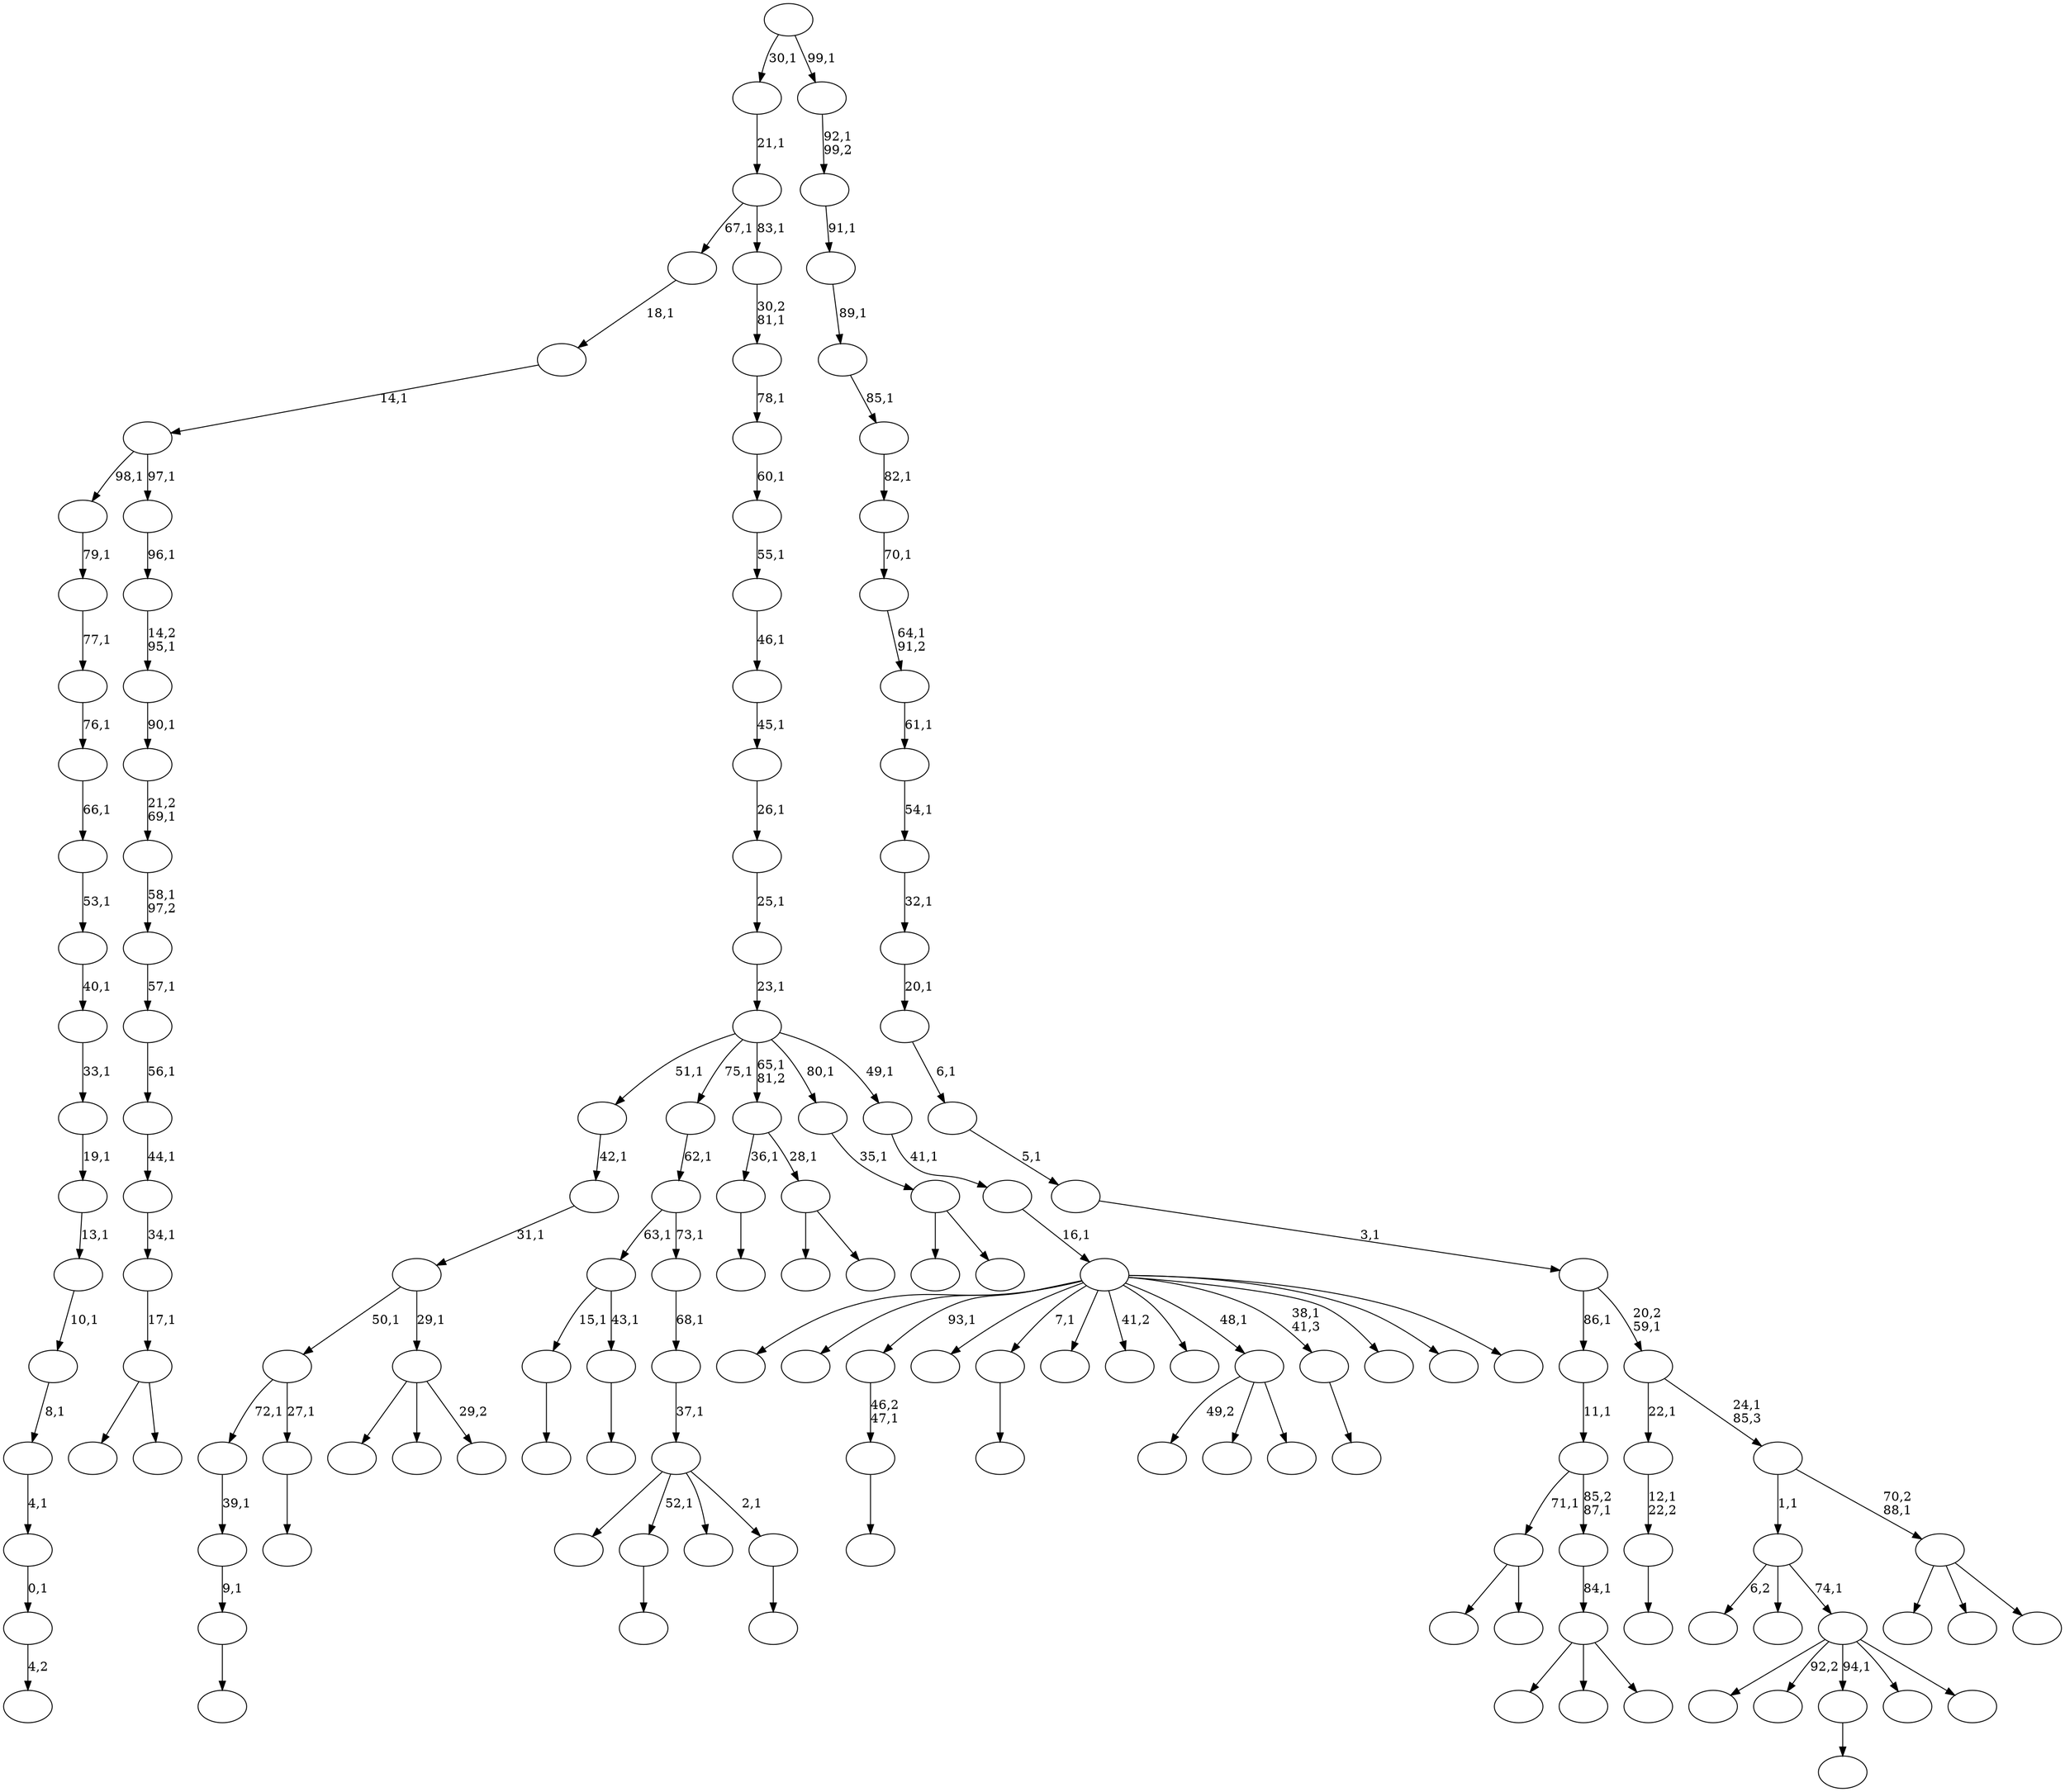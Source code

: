 digraph T {
	150 [label=""]
	149 [label=""]
	148 [label=""]
	147 [label=""]
	146 [label=""]
	145 [label=""]
	144 [label=""]
	143 [label=""]
	142 [label=""]
	141 [label=""]
	140 [label=""]
	139 [label=""]
	138 [label=""]
	137 [label=""]
	136 [label=""]
	135 [label=""]
	134 [label=""]
	133 [label=""]
	132 [label=""]
	131 [label=""]
	130 [label=""]
	129 [label=""]
	128 [label=""]
	127 [label=""]
	126 [label=""]
	125 [label=""]
	124 [label=""]
	123 [label=""]
	122 [label=""]
	121 [label=""]
	120 [label=""]
	119 [label=""]
	118 [label=""]
	117 [label=""]
	116 [label=""]
	115 [label=""]
	114 [label=""]
	113 [label=""]
	112 [label=""]
	111 [label=""]
	110 [label=""]
	109 [label=""]
	108 [label=""]
	107 [label=""]
	106 [label=""]
	105 [label=""]
	104 [label=""]
	103 [label=""]
	102 [label=""]
	101 [label=""]
	100 [label=""]
	99 [label=""]
	98 [label=""]
	97 [label=""]
	96 [label=""]
	95 [label=""]
	94 [label=""]
	93 [label=""]
	92 [label=""]
	91 [label=""]
	90 [label=""]
	89 [label=""]
	88 [label=""]
	87 [label=""]
	86 [label=""]
	85 [label=""]
	84 [label=""]
	83 [label=""]
	82 [label=""]
	81 [label=""]
	80 [label=""]
	79 [label=""]
	78 [label=""]
	77 [label=""]
	76 [label=""]
	75 [label=""]
	74 [label=""]
	73 [label=""]
	72 [label=""]
	71 [label=""]
	70 [label=""]
	69 [label=""]
	68 [label=""]
	67 [label=""]
	66 [label=""]
	65 [label=""]
	64 [label=""]
	63 [label=""]
	62 [label=""]
	61 [label=""]
	60 [label=""]
	59 [label=""]
	58 [label=""]
	57 [label=""]
	56 [label=""]
	55 [label=""]
	54 [label=""]
	53 [label=""]
	52 [label=""]
	51 [label=""]
	50 [label=""]
	49 [label=""]
	48 [label=""]
	47 [label=""]
	46 [label=""]
	45 [label=""]
	44 [label=""]
	43 [label=""]
	42 [label=""]
	41 [label=""]
	40 [label=""]
	39 [label=""]
	38 [label=""]
	37 [label=""]
	36 [label=""]
	35 [label=""]
	34 [label=""]
	33 [label=""]
	32 [label=""]
	31 [label=""]
	30 [label=""]
	29 [label=""]
	28 [label=""]
	27 [label=""]
	26 [label=""]
	25 [label=""]
	24 [label=""]
	23 [label=""]
	22 [label=""]
	21 [label=""]
	20 [label=""]
	19 [label=""]
	18 [label=""]
	17 [label=""]
	16 [label=""]
	15 [label=""]
	14 [label=""]
	13 [label=""]
	12 [label=""]
	11 [label=""]
	10 [label=""]
	9 [label=""]
	8 [label=""]
	7 [label=""]
	6 [label=""]
	5 [label=""]
	4 [label=""]
	3 [label=""]
	2 [label=""]
	1 [label=""]
	0 [label=""]
	148 -> 149 [label=""]
	147 -> 148 [label="9,1"]
	146 -> 147 [label="39,1"]
	141 -> 142 [label="4,2"]
	140 -> 141 [label="0,1"]
	139 -> 140 [label="4,1"]
	138 -> 139 [label="8,1"]
	137 -> 138 [label="10,1"]
	136 -> 137 [label="13,1"]
	135 -> 136 [label="19,1"]
	134 -> 135 [label="33,1"]
	133 -> 134 [label="40,1"]
	132 -> 133 [label="53,1"]
	131 -> 132 [label="66,1"]
	130 -> 131 [label="76,1"]
	129 -> 130 [label="77,1"]
	128 -> 129 [label="79,1"]
	123 -> 124 [label=""]
	120 -> 121 [label=""]
	119 -> 120 [label="46,2\n47,1"]
	116 -> 117 [label=""]
	111 -> 112 [label=""]
	109 -> 110 [label=""]
	108 -> 146 [label="72,1"]
	108 -> 109 [label="27,1"]
	105 -> 106 [label=""]
	103 -> 150 [label=""]
	103 -> 115 [label=""]
	103 -> 104 [label="29,2"]
	102 -> 108 [label="50,1"]
	102 -> 103 [label="29,1"]
	101 -> 102 [label="31,1"]
	100 -> 101 [label="42,1"]
	98 -> 125 [label=""]
	98 -> 99 [label=""]
	91 -> 92 [label=""]
	90 -> 91 [label="12,1\n22,2"]
	85 -> 86 [label=""]
	84 -> 105 [label="15,1"]
	84 -> 85 [label="43,1"]
	81 -> 82 [label=""]
	80 -> 113 [label=""]
	80 -> 111 [label="52,1"]
	80 -> 93 [label=""]
	80 -> 81 [label="2,1"]
	79 -> 80 [label="37,1"]
	78 -> 79 [label="68,1"]
	77 -> 84 [label="63,1"]
	77 -> 78 [label="73,1"]
	76 -> 77 [label="62,1"]
	74 -> 114 [label="49,2"]
	74 -> 107 [label=""]
	74 -> 75 [label=""]
	72 -> 144 [label=""]
	72 -> 127 [label=""]
	72 -> 73 [label=""]
	71 -> 72 [label="84,1"]
	70 -> 98 [label="71,1"]
	70 -> 71 [label="85,2\n87,1"]
	69 -> 70 [label="11,1"]
	67 -> 89 [label=""]
	67 -> 68 [label=""]
	66 -> 67 [label="17,1"]
	65 -> 66 [label="34,1"]
	64 -> 65 [label="44,1"]
	63 -> 64 [label="56,1"]
	62 -> 63 [label="57,1"]
	61 -> 62 [label="58,1\n97,2"]
	60 -> 61 [label="21,2\n69,1"]
	59 -> 60 [label="90,1"]
	58 -> 59 [label="14,2\n95,1"]
	57 -> 58 [label="96,1"]
	56 -> 128 [label="98,1"]
	56 -> 57 [label="97,1"]
	55 -> 56 [label="14,1"]
	54 -> 55 [label="18,1"]
	52 -> 87 [label=""]
	52 -> 53 [label=""]
	51 -> 123 [label="36,1"]
	51 -> 52 [label="28,1"]
	48 -> 49 [label=""]
	46 -> 47 [label=""]
	42 -> 88 [label=""]
	42 -> 43 [label=""]
	41 -> 42 [label="35,1"]
	37 -> 94 [label=""]
	37 -> 50 [label="92,2"]
	37 -> 48 [label="94,1"]
	37 -> 40 [label=""]
	37 -> 38 [label=""]
	36 -> 143 [label="6,2"]
	36 -> 95 [label=""]
	36 -> 37 [label="74,1"]
	34 -> 145 [label=""]
	34 -> 122 [label=""]
	34 -> 119 [label="93,1"]
	34 -> 118 [label=""]
	34 -> 116 [label="7,1"]
	34 -> 97 [label=""]
	34 -> 96 [label="41,2"]
	34 -> 83 [label=""]
	34 -> 74 [label="48,1"]
	34 -> 46 [label="38,1\n41,3"]
	34 -> 45 [label=""]
	34 -> 39 [label=""]
	34 -> 35 [label=""]
	33 -> 34 [label="16,1"]
	32 -> 33 [label="41,1"]
	31 -> 100 [label="51,1"]
	31 -> 76 [label="75,1"]
	31 -> 51 [label="65,1\n81,2"]
	31 -> 41 [label="80,1"]
	31 -> 32 [label="49,1"]
	30 -> 31 [label="23,1"]
	29 -> 30 [label="25,1"]
	28 -> 29 [label="26,1"]
	27 -> 28 [label="45,1"]
	26 -> 27 [label="46,1"]
	25 -> 26 [label="55,1"]
	24 -> 25 [label="60,1"]
	23 -> 24 [label="78,1"]
	22 -> 23 [label="30,2\n81,1"]
	21 -> 54 [label="67,1"]
	21 -> 22 [label="83,1"]
	20 -> 21 [label="21,1"]
	18 -> 126 [label=""]
	18 -> 44 [label=""]
	18 -> 19 [label=""]
	17 -> 36 [label="1,1"]
	17 -> 18 [label="70,2\n88,1"]
	16 -> 90 [label="22,1"]
	16 -> 17 [label="24,1\n85,3"]
	15 -> 69 [label="86,1"]
	15 -> 16 [label="20,2\n59,1"]
	14 -> 15 [label="3,1"]
	13 -> 14 [label="5,1"]
	12 -> 13 [label="6,1"]
	11 -> 12 [label="20,1"]
	10 -> 11 [label="32,1"]
	9 -> 10 [label="54,1"]
	8 -> 9 [label="61,1"]
	7 -> 8 [label="64,1\n91,2"]
	6 -> 7 [label="70,1"]
	5 -> 6 [label="82,1"]
	4 -> 5 [label="85,1"]
	3 -> 4 [label="89,1"]
	2 -> 3 [label="91,1"]
	1 -> 2 [label="92,1\n99,2"]
	0 -> 20 [label="30,1"]
	0 -> 1 [label="99,1"]
}

